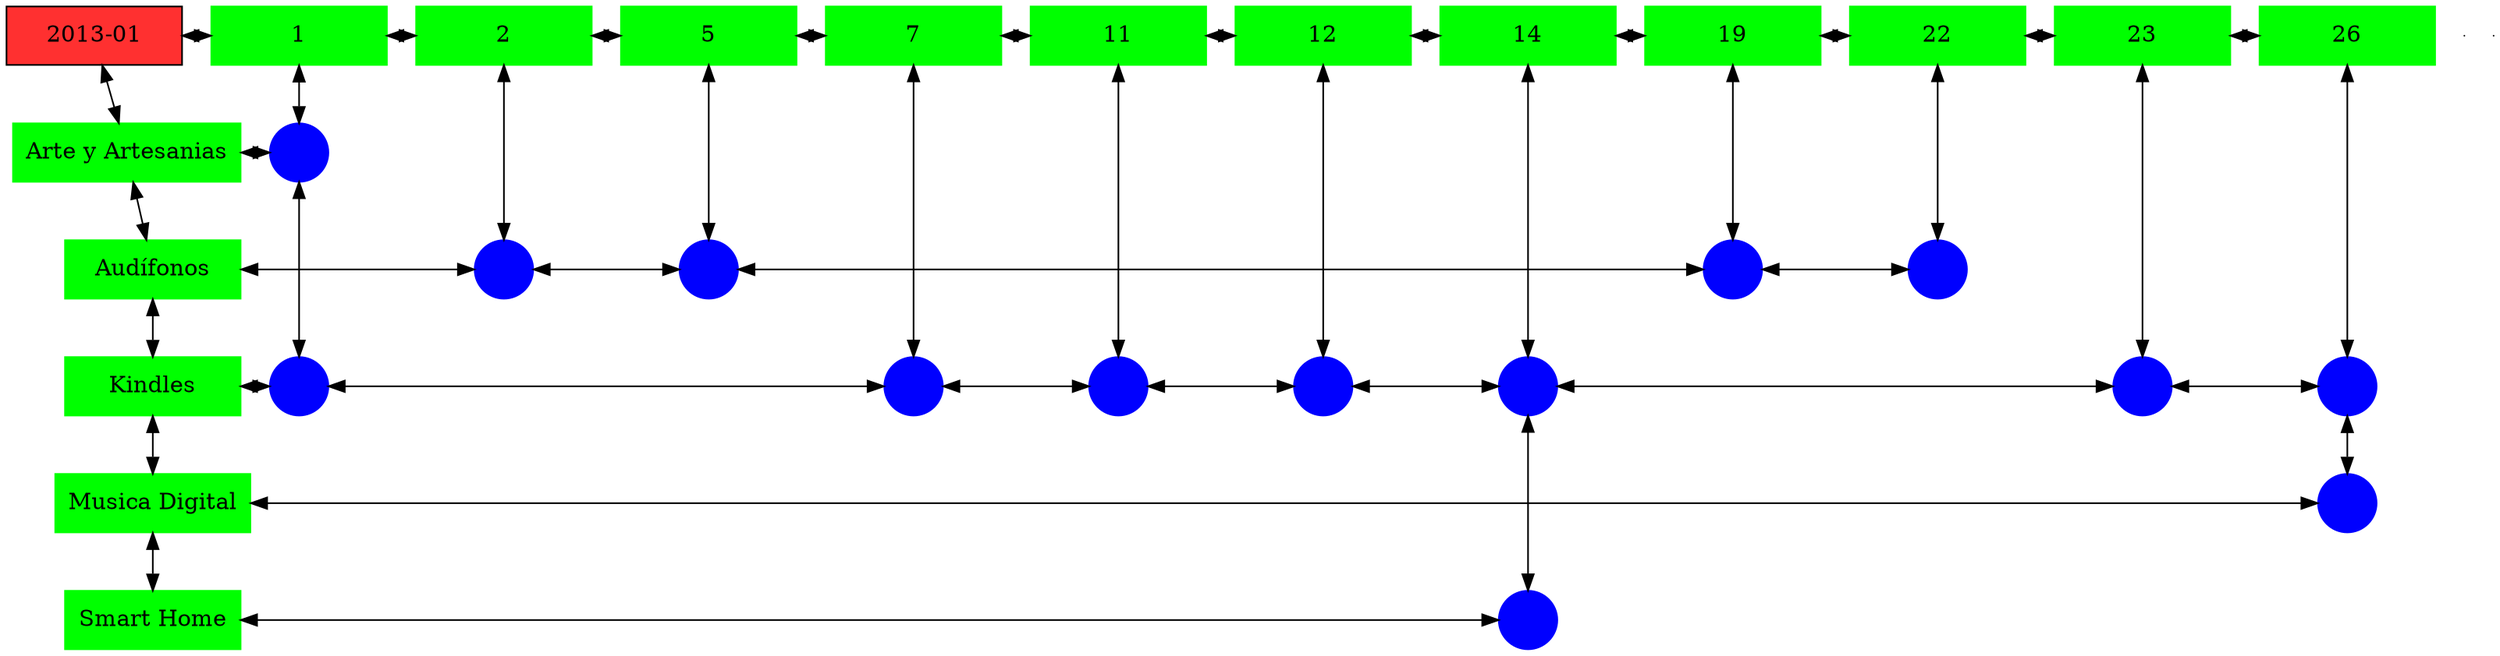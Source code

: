 digraph G{
node[shape="box"];
nodeMt[ label = "2013-01", width = 1.5, style = filled, fillcolor = firebrick1, group = 1 ];
e0[ shape = point, width = 0 ];
e1[ shape = point, width = 0 ];
node0xc001f3f2c0[label="1",color=green,style =filled,width = 1.5 group=1];
nodeMt->node0xc001f3f2c0[dir="both"];
{rank=same;nodeMt;node0xc001f3f2c0;}
node0xc0021ed810[label="2",color=green,style =filled,width = 1.5 group=2];
node0xc001f3f2c0->node0xc0021ed810[dir="both"];
{rank=same;node0xc001f3f2c0;node0xc0021ed810;}
node0xc0020218b0[label="5",color=green,style =filled,width = 1.5 group=5];
node0xc0021ed810->node0xc0020218b0[dir="both"];
{rank=same;node0xc0021ed810;node0xc0020218b0;}
node0xc001f110e0[label="7",color=green,style =filled,width = 1.5 group=7];
node0xc0020218b0->node0xc001f110e0[dir="both"];
{rank=same;node0xc0020218b0;node0xc001f110e0;}
node0xc0020bfbd0[label="11",color=green,style =filled,width = 1.5 group=11];
node0xc001f110e0->node0xc0020bfbd0[dir="both"];
{rank=same;node0xc001f110e0;node0xc0020bfbd0;}
node0xc00218e3c0[label="12",color=green,style =filled,width = 1.5 group=12];
node0xc0020bfbd0->node0xc00218e3c0[dir="both"];
{rank=same;node0xc0020bfbd0;node0xc00218e3c0;}
node0xc001efb950[label="14",color=green,style =filled,width = 1.5 group=14];
node0xc00218e3c0->node0xc001efb950[dir="both"];
{rank=same;node0xc00218e3c0;node0xc001efb950;}
node0xc0020f3400[label="19",color=green,style =filled,width = 1.5 group=19];
node0xc001efb950->node0xc0020f3400[dir="both"];
{rank=same;node0xc001efb950;node0xc0020f3400;}
node0xc000053630[label="22",color=green,style =filled,width = 1.5 group=22];
node0xc0020f3400->node0xc000053630[dir="both"];
{rank=same;node0xc0020f3400;node0xc000053630;}
node0xc00209e9b0[label="23",color=green,style =filled,width = 1.5 group=23];
node0xc000053630->node0xc00209e9b0[dir="both"];
{rank=same;node0xc000053630;node0xc00209e9b0;}
node0xc0020bfea0[label="26",color=green,style =filled,width = 1.5 group=26];
node0xc00209e9b0->node0xc0020bfea0[dir="both"];
{rank=same;node0xc00209e9b0;node0xc0020bfea0;}
node0xc001f3f270[label="Arte y Artesanias",color=green,style =filled width = 1.5 group=1];
node0xc001f40600[label="",color=blue,style =filled, width = 0.5 group=1 shape=circle];
node0xc001f3f270->node0xc001f40600[dir="both"];
{rank=same;node0xc001f3f270;node0xc001f40600;}
node0xc0000535e0[label="Audífonos",color=green,style =filled width = 1.5 group=1];
node0xc0021eb400[label="",color=blue,style =filled, width = 0.5 group=2 shape=circle];
node0xc0000535e0->node0xc0021eb400[dir="both"];
{rank=same;node0xc0000535e0;node0xc0021eb400;}
node0xc002027100[label="",color=blue,style =filled, width = 0.5 group=5 shape=circle];
node0xc0021eb400->node0xc002027100[dir="both"];
{rank=same;node0xc002027100;node0xc0021eb400;}
node0xc0020ebf00[label="",color=blue,style =filled, width = 0.5 group=19 shape=circle];
node0xc002027100->node0xc0020ebf00[dir="both"];
{rank=same;node0xc0020ebf00;node0xc002027100;}
node0xc00021bb00[label="",color=blue,style =filled, width = 0.5 group=22 shape=circle];
node0xc0020ebf00->node0xc00021bb00[dir="both"];
{rank=same;node0xc00021bb00;node0xc0020ebf00;}
node0xc001f11090[label="Kindles",color=green,style =filled width = 1.5 group=1];
node0xc002039a00[label="",color=blue,style =filled, width = 0.5 group=1 shape=circle];
node0xc001f11090->node0xc002039a00[dir="both"];
{rank=same;node0xc001f11090;node0xc002039a00;}
node0xc001f12700[label="",color=blue,style =filled, width = 0.5 group=7 shape=circle];
node0xc002039a00->node0xc001f12700[dir="both"];
{rank=same;node0xc001f12700;node0xc002039a00;}
node0xc0020bdb00[label="",color=blue,style =filled, width = 0.5 group=11 shape=circle];
node0xc001f12700->node0xc0020bdb00[dir="both"];
{rank=same;node0xc0020bdb00;node0xc001f12700;}
node0xc002218100[label="",color=blue,style =filled, width = 0.5 group=12 shape=circle];
node0xc0020bdb00->node0xc002218100[dir="both"];
{rank=same;node0xc002218100;node0xc0020bdb00;}
node0xc0022f1f00[label="",color=blue,style =filled, width = 0.5 group=14 shape=circle];
node0xc002218100->node0xc0022f1f00[dir="both"];
{rank=same;node0xc0022f1f00;node0xc002218100;}
node0xc00208dd80[label="",color=blue,style =filled, width = 0.5 group=23 shape=circle];
node0xc0022f1f00->node0xc00208dd80[dir="both"];
{rank=same;node0xc00208dd80;node0xc0022f1f00;}
node0xc0020bdd80[label="",color=blue,style =filled, width = 0.5 group=26 shape=circle];
node0xc00208dd80->node0xc0020bdd80[dir="both"];
{rank=same;node0xc0020bdd80;node0xc00208dd80;}
node0xc002294b40[label="Musica Digital",color=green,style =filled width = 1.5 group=1];
node0xc002298480[label="",color=blue,style =filled, width = 0.5 group=26 shape=circle];
node0xc002294b40->node0xc002298480[dir="both"];
{rank=same;node0xc002294b40;node0xc002298480;}
node0xc001efb900[label="Smart Home",color=green,style =filled width = 1.5 group=1];
node0xc001f00300[label="",color=blue,style =filled, width = 0.5 group=14 shape=circle];
node0xc001efb900->node0xc001f00300[dir="both"];
{rank=same;node0xc001efb900;node0xc001f00300;}
node0xc001f3f2c0->node0xc001f40600[dir="both"];
node0xc001f40600->node0xc002039a00[dir="both"];
node0xc0021ed810->node0xc0021eb400[dir="both"];
node0xc0020218b0->node0xc002027100[dir="both"];
node0xc001f110e0->node0xc001f12700[dir="both"];
node0xc0020bfbd0->node0xc0020bdb00[dir="both"];
node0xc00218e3c0->node0xc002218100[dir="both"];
node0xc001efb950->node0xc0022f1f00[dir="both"];
node0xc0022f1f00->node0xc001f00300[dir="both"];
node0xc0020f3400->node0xc0020ebf00[dir="both"];
node0xc000053630->node0xc00021bb00[dir="both"];
node0xc00209e9b0->node0xc00208dd80[dir="both"];
node0xc0020bfea0->node0xc0020bdd80[dir="both"];
node0xc0020bdd80->node0xc002298480[dir="both"];
nodeMt->node0xc001f3f270[dir="both"];
node0xc001f3f270->node0xc0000535e0[dir="both"];
node0xc0000535e0->node0xc001f11090[dir="both"];
node0xc001f11090->node0xc002294b40[dir="both"];
node0xc002294b40->node0xc001efb900[dir="both"];
}
